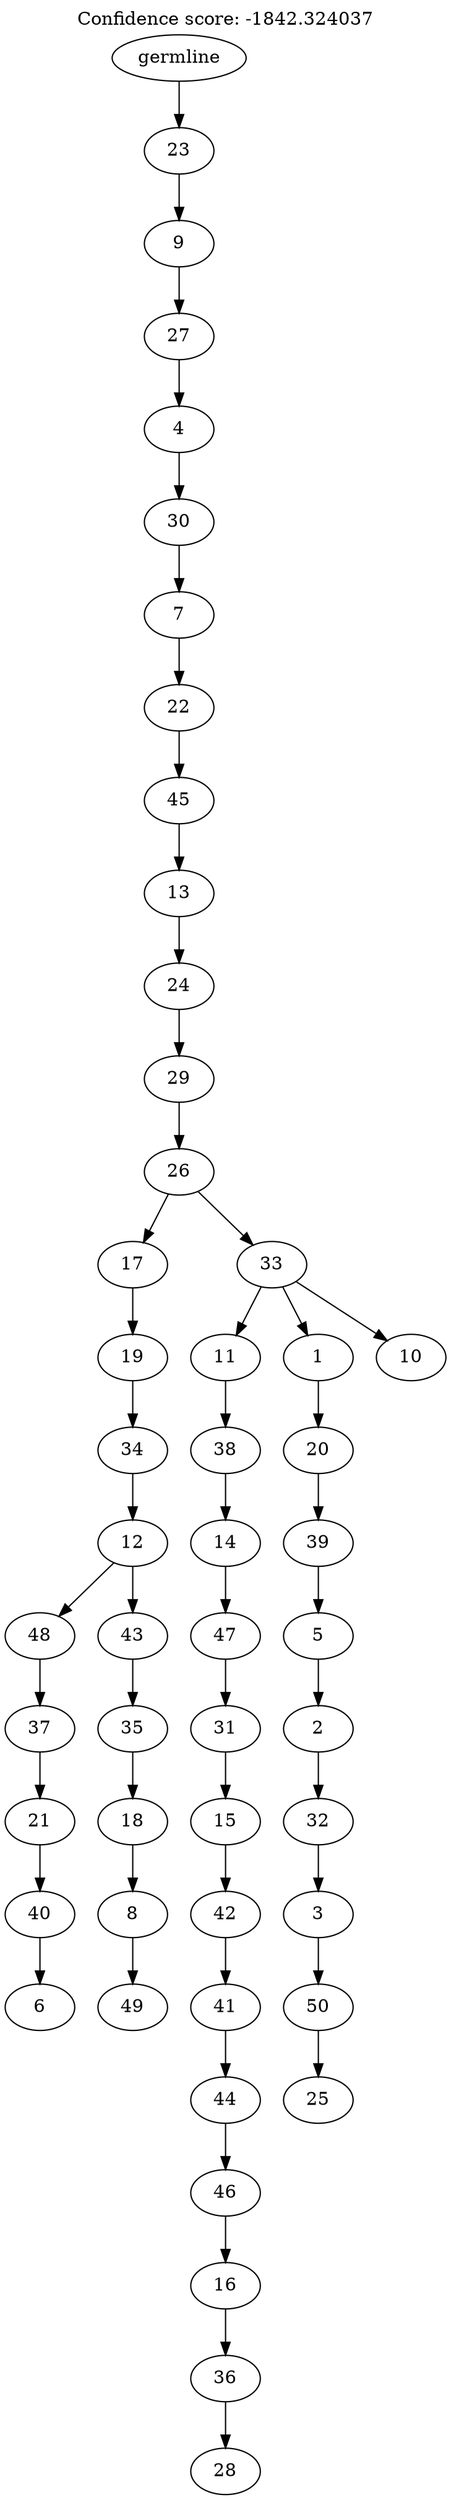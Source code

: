 digraph g {
	"49" -> "50";
	"50" [label="6"];
	"48" -> "49";
	"49" [label="40"];
	"47" -> "48";
	"48" [label="21"];
	"46" -> "47";
	"47" [label="37"];
	"44" -> "45";
	"45" [label="49"];
	"43" -> "44";
	"44" [label="8"];
	"42" -> "43";
	"43" [label="18"];
	"41" -> "42";
	"42" [label="35"];
	"40" -> "41";
	"41" [label="43"];
	"40" -> "46";
	"46" [label="48"];
	"39" -> "40";
	"40" [label="12"];
	"38" -> "39";
	"39" [label="34"];
	"37" -> "38";
	"38" [label="19"];
	"35" -> "36";
	"36" [label="28"];
	"34" -> "35";
	"35" [label="36"];
	"33" -> "34";
	"34" [label="16"];
	"32" -> "33";
	"33" [label="46"];
	"31" -> "32";
	"32" [label="44"];
	"30" -> "31";
	"31" [label="41"];
	"29" -> "30";
	"30" [label="42"];
	"28" -> "29";
	"29" [label="15"];
	"27" -> "28";
	"28" [label="31"];
	"26" -> "27";
	"27" [label="47"];
	"25" -> "26";
	"26" [label="14"];
	"24" -> "25";
	"25" [label="38"];
	"22" -> "23";
	"23" [label="25"];
	"21" -> "22";
	"22" [label="50"];
	"20" -> "21";
	"21" [label="3"];
	"19" -> "20";
	"20" [label="32"];
	"18" -> "19";
	"19" [label="2"];
	"17" -> "18";
	"18" [label="5"];
	"16" -> "17";
	"17" [label="39"];
	"15" -> "16";
	"16" [label="20"];
	"13" -> "14";
	"14" [label="10"];
	"13" -> "15";
	"15" [label="1"];
	"13" -> "24";
	"24" [label="11"];
	"12" -> "13";
	"13" [label="33"];
	"12" -> "37";
	"37" [label="17"];
	"11" -> "12";
	"12" [label="26"];
	"10" -> "11";
	"11" [label="29"];
	"9" -> "10";
	"10" [label="24"];
	"8" -> "9";
	"9" [label="13"];
	"7" -> "8";
	"8" [label="45"];
	"6" -> "7";
	"7" [label="22"];
	"5" -> "6";
	"6" [label="7"];
	"4" -> "5";
	"5" [label="30"];
	"3" -> "4";
	"4" [label="4"];
	"2" -> "3";
	"3" [label="27"];
	"1" -> "2";
	"2" [label="9"];
	"0" -> "1";
	"1" [label="23"];
	"0" [label="germline"];
	labelloc="t";
	label="Confidence score: -1842.324037";
}
